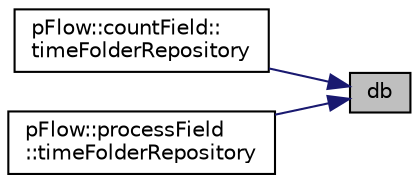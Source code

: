 digraph "db"
{
 // LATEX_PDF_SIZE
  edge [fontname="Helvetica",fontsize="10",labelfontname="Helvetica",labelfontsize="10"];
  node [fontname="Helvetica",fontsize="10",shape=record];
  rankdir="RL";
  Node1 [label="db",height=0.2,width=0.4,color="black", fillcolor="grey75", style="filled", fontcolor="black",tooltip=" "];
  Node1 -> Node2 [dir="back",color="midnightblue",fontsize="10",style="solid",fontname="Helvetica"];
  Node2 [label="pFlow::countField::\ltimeFolderRepository",height=0.2,width=0.4,color="black", fillcolor="white", style="filled",URL="$classpFlow_1_1countField.html#a2edfa903da62f73647fcdb6fc2dc4d20",tooltip=" "];
  Node1 -> Node3 [dir="back",color="midnightblue",fontsize="10",style="solid",fontname="Helvetica"];
  Node3 [label="pFlow::processField\l::timeFolderRepository",height=0.2,width=0.4,color="black", fillcolor="white", style="filled",URL="$classpFlow_1_1processField.html#a2edfa903da62f73647fcdb6fc2dc4d20",tooltip=" "];
}
